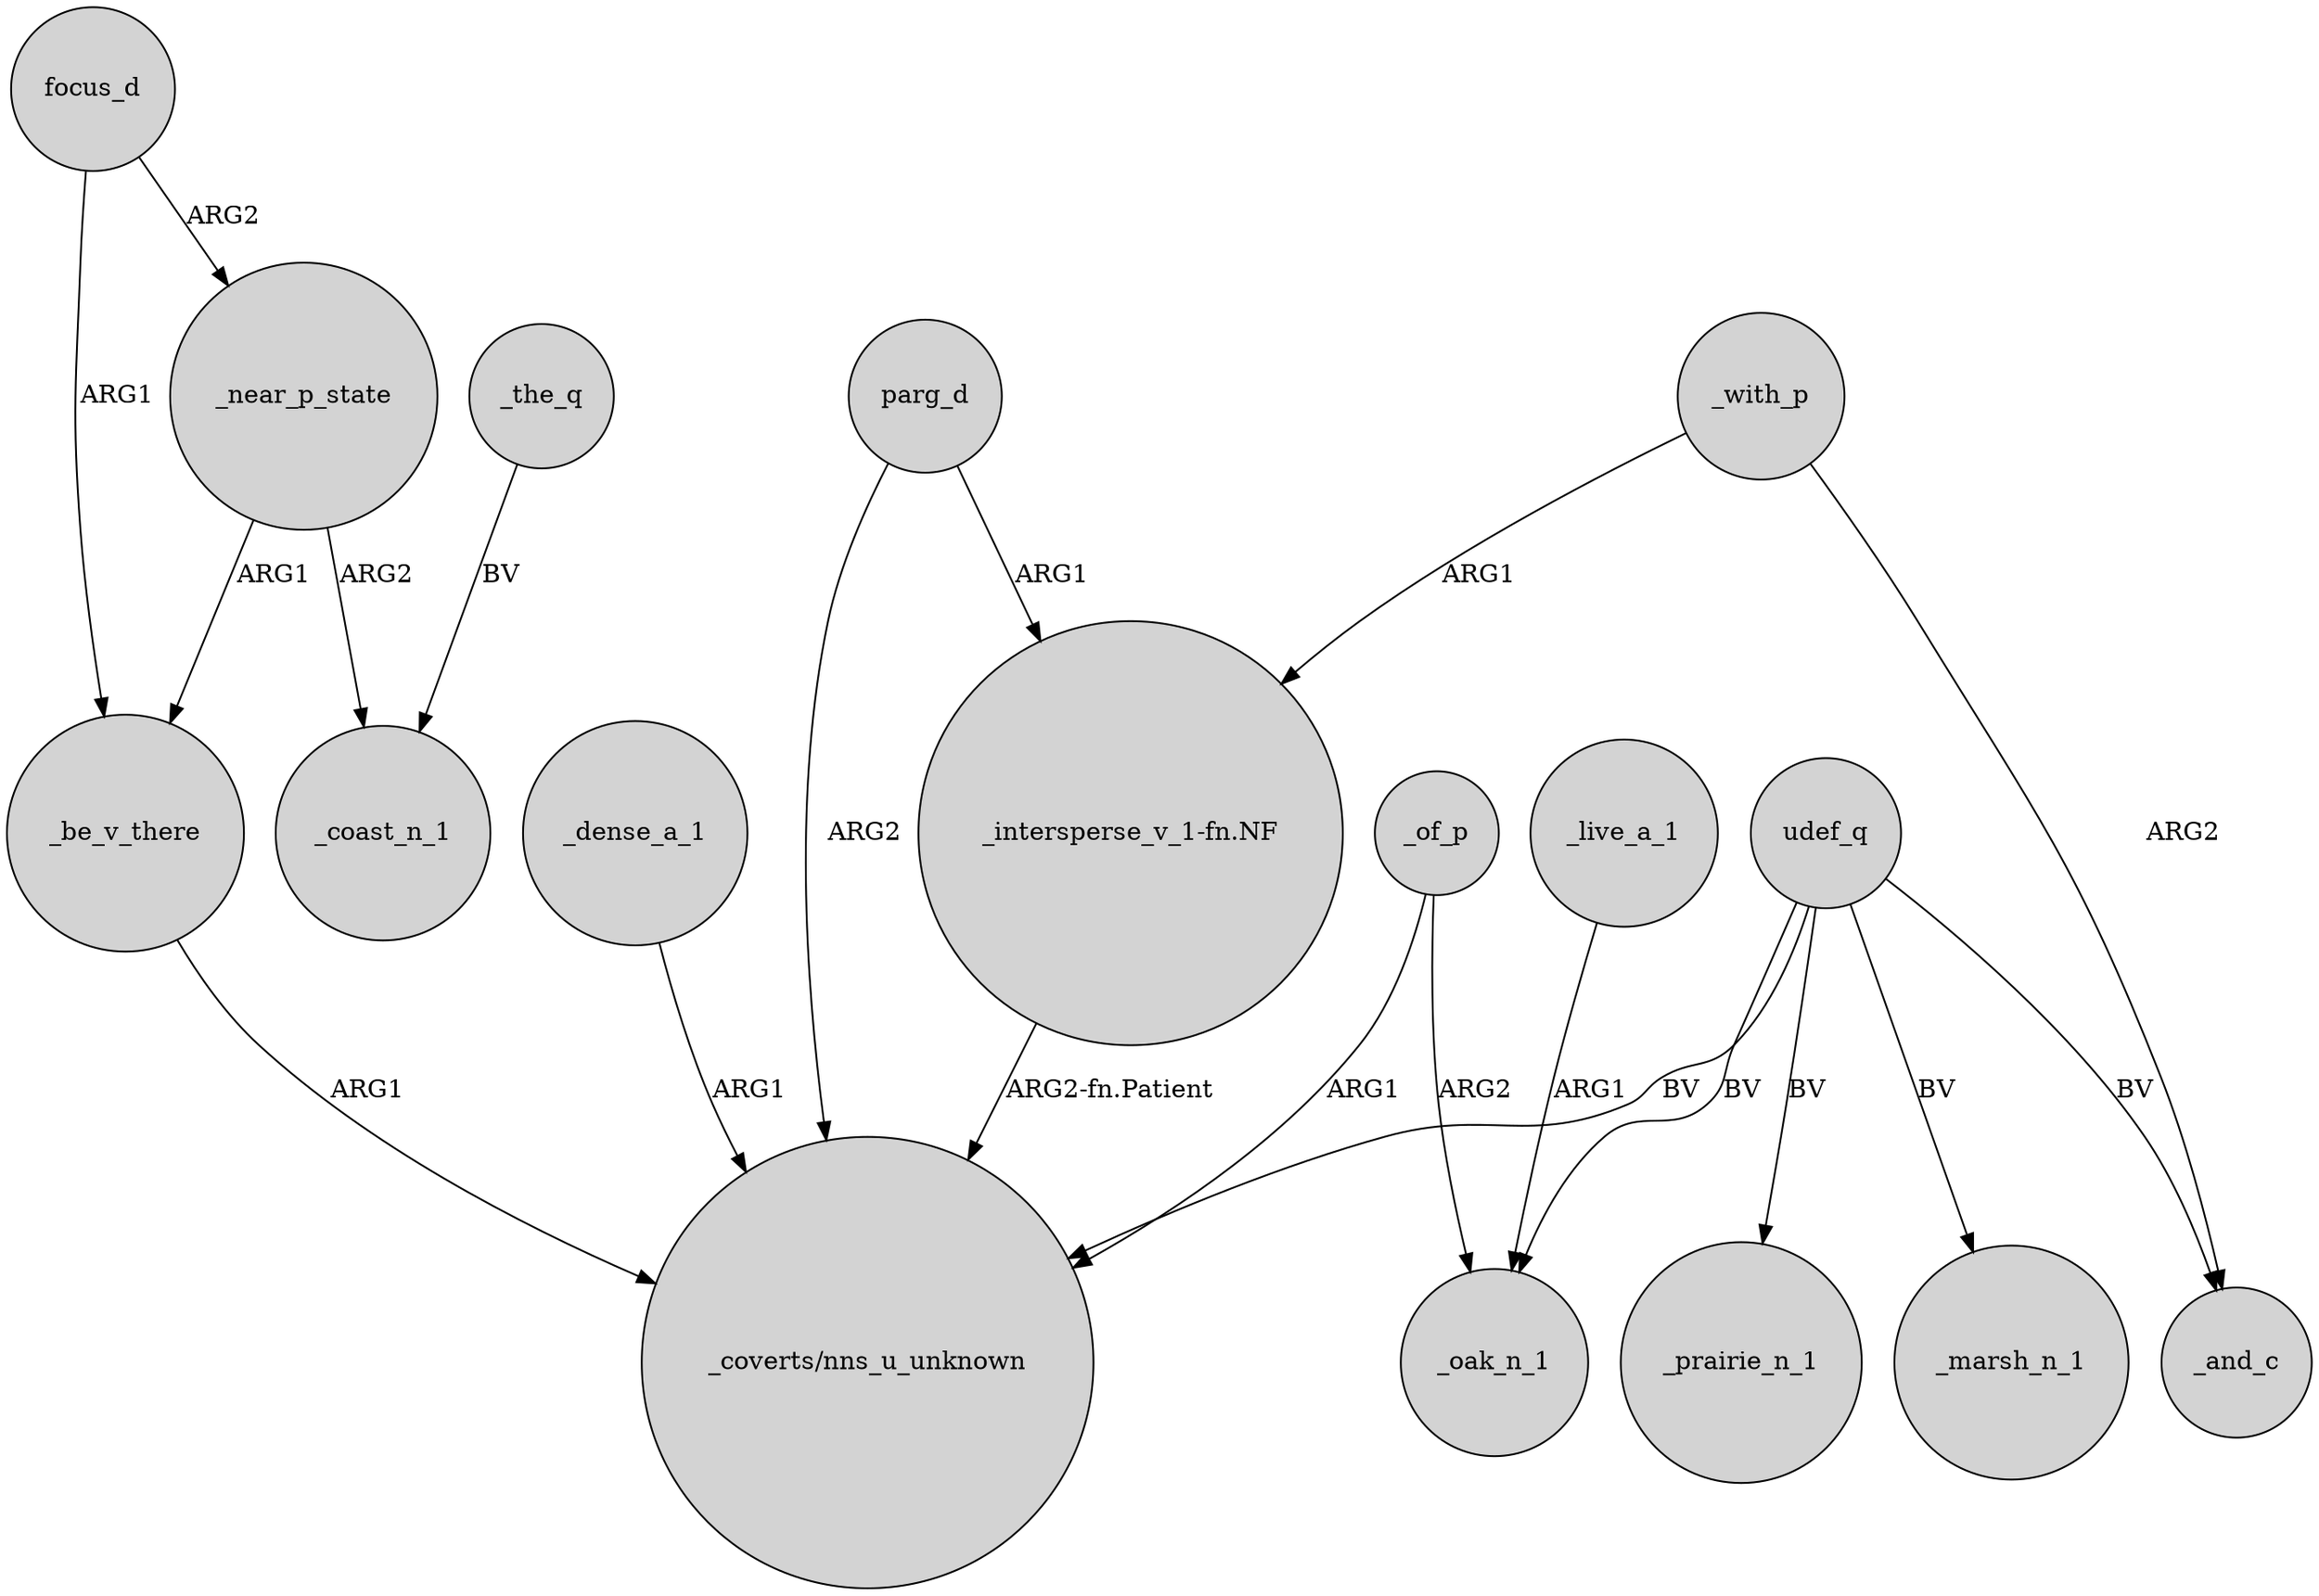 digraph {
	node [shape=circle style=filled]
	_near_p_state -> _be_v_there [label=ARG1]
	_near_p_state -> _coast_n_1 [label=ARG2]
	"_intersperse_v_1-fn.NF" -> "_coverts/nns_u_unknown" [label="ARG2-fn.Patient"]
	_with_p -> _and_c [label=ARG2]
	parg_d -> "_coverts/nns_u_unknown" [label=ARG2]
	focus_d -> _near_p_state [label=ARG2]
	udef_q -> "_coverts/nns_u_unknown" [label=BV]
	_the_q -> _coast_n_1 [label=BV]
	_with_p -> "_intersperse_v_1-fn.NF" [label=ARG1]
	_live_a_1 -> _oak_n_1 [label=ARG1]
	_be_v_there -> "_coverts/nns_u_unknown" [label=ARG1]
	_of_p -> "_coverts/nns_u_unknown" [label=ARG1]
	_of_p -> _oak_n_1 [label=ARG2]
	focus_d -> _be_v_there [label=ARG1]
	parg_d -> "_intersperse_v_1-fn.NF" [label=ARG1]
	_dense_a_1 -> "_coverts/nns_u_unknown" [label=ARG1]
	udef_q -> _prairie_n_1 [label=BV]
	udef_q -> _and_c [label=BV]
	udef_q -> _oak_n_1 [label=BV]
	udef_q -> _marsh_n_1 [label=BV]
}
